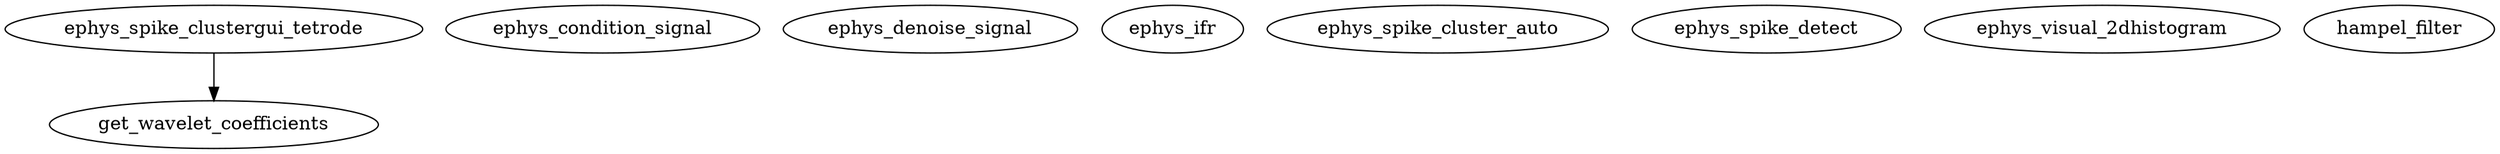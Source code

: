 /* Created by mdot for Matlab */
digraph m2html {
  ephys_spike_clustergui_tetrode -> get_wavelet_coefficients;

  ephys_condition_signal [URL="ephys_condition_signal.html"];
  ephys_denoise_signal [URL="ephys_denoise_signal.html"];
  ephys_ifr [URL="ephys_ifr.html"];
  ephys_spike_cluster_auto [URL="ephys_spike_cluster_auto.html"];
  ephys_spike_clustergui_tetrode [URL="ephys_spike_clustergui_tetrode.html"];
  ephys_spike_detect [URL="ephys_spike_detect.html"];
  ephys_visual_2dhistogram [URL="ephys_visual_2dhistogram.html"];
  get_wavelet_coefficients [URL="get_wavelet_coefficients.html"];
  hampel_filter [URL="hampel_filter.html"];
}